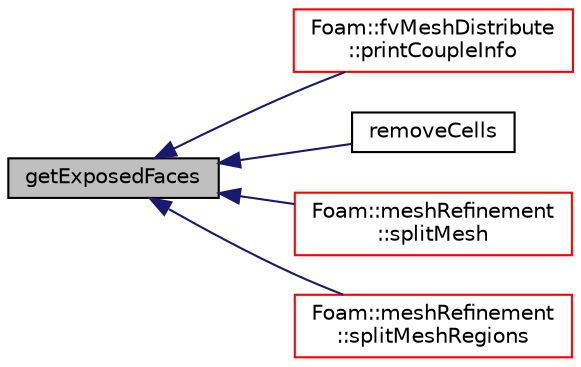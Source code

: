 digraph "getExposedFaces"
{
  bgcolor="transparent";
  edge [fontname="Helvetica",fontsize="10",labelfontname="Helvetica",labelfontsize="10"];
  node [fontname="Helvetica",fontsize="10",shape=record];
  rankdir="LR";
  Node1 [label="getExposedFaces",height=0.2,width=0.4,color="black", fillcolor="grey75", style="filled", fontcolor="black"];
  Node1 -> Node2 [dir="back",color="midnightblue",fontsize="10",style="solid",fontname="Helvetica"];
  Node2 [label="Foam::fvMeshDistribute\l::printCoupleInfo",height=0.2,width=0.4,color="red",URL="$a00878.html#a0b2e9e5ba94679bbc5d807ecf02687e2",tooltip="Print some info on coupling data. "];
  Node1 -> Node3 [dir="back",color="midnightblue",fontsize="10",style="solid",fontname="Helvetica"];
  Node3 [label="removeCells",height=0.2,width=0.4,color="black",URL="$a02157.html#a809438fc5de47e053ed361a5e01aaf83",tooltip="Construct from mesh. syncPar: do parallel synchronization. "];
  Node1 -> Node4 [dir="back",color="midnightblue",fontsize="10",style="solid",fontname="Helvetica"];
  Node4 [label="Foam::meshRefinement\l::splitMesh",height=0.2,width=0.4,color="red",URL="$a01470.html#a08f4ea0b833b94c474aa41d492a55d31",tooltip="Split off (with optional buffer layers) unreachable areas. "];
  Node1 -> Node5 [dir="back",color="midnightblue",fontsize="10",style="solid",fontname="Helvetica"];
  Node5 [label="Foam::meshRefinement\l::splitMeshRegions",height=0.2,width=0.4,color="red",URL="$a01470.html#abb4c189f35ecf6727f0bd93924cdfafa",tooltip="Split mesh. Keep part containing point. "];
}

